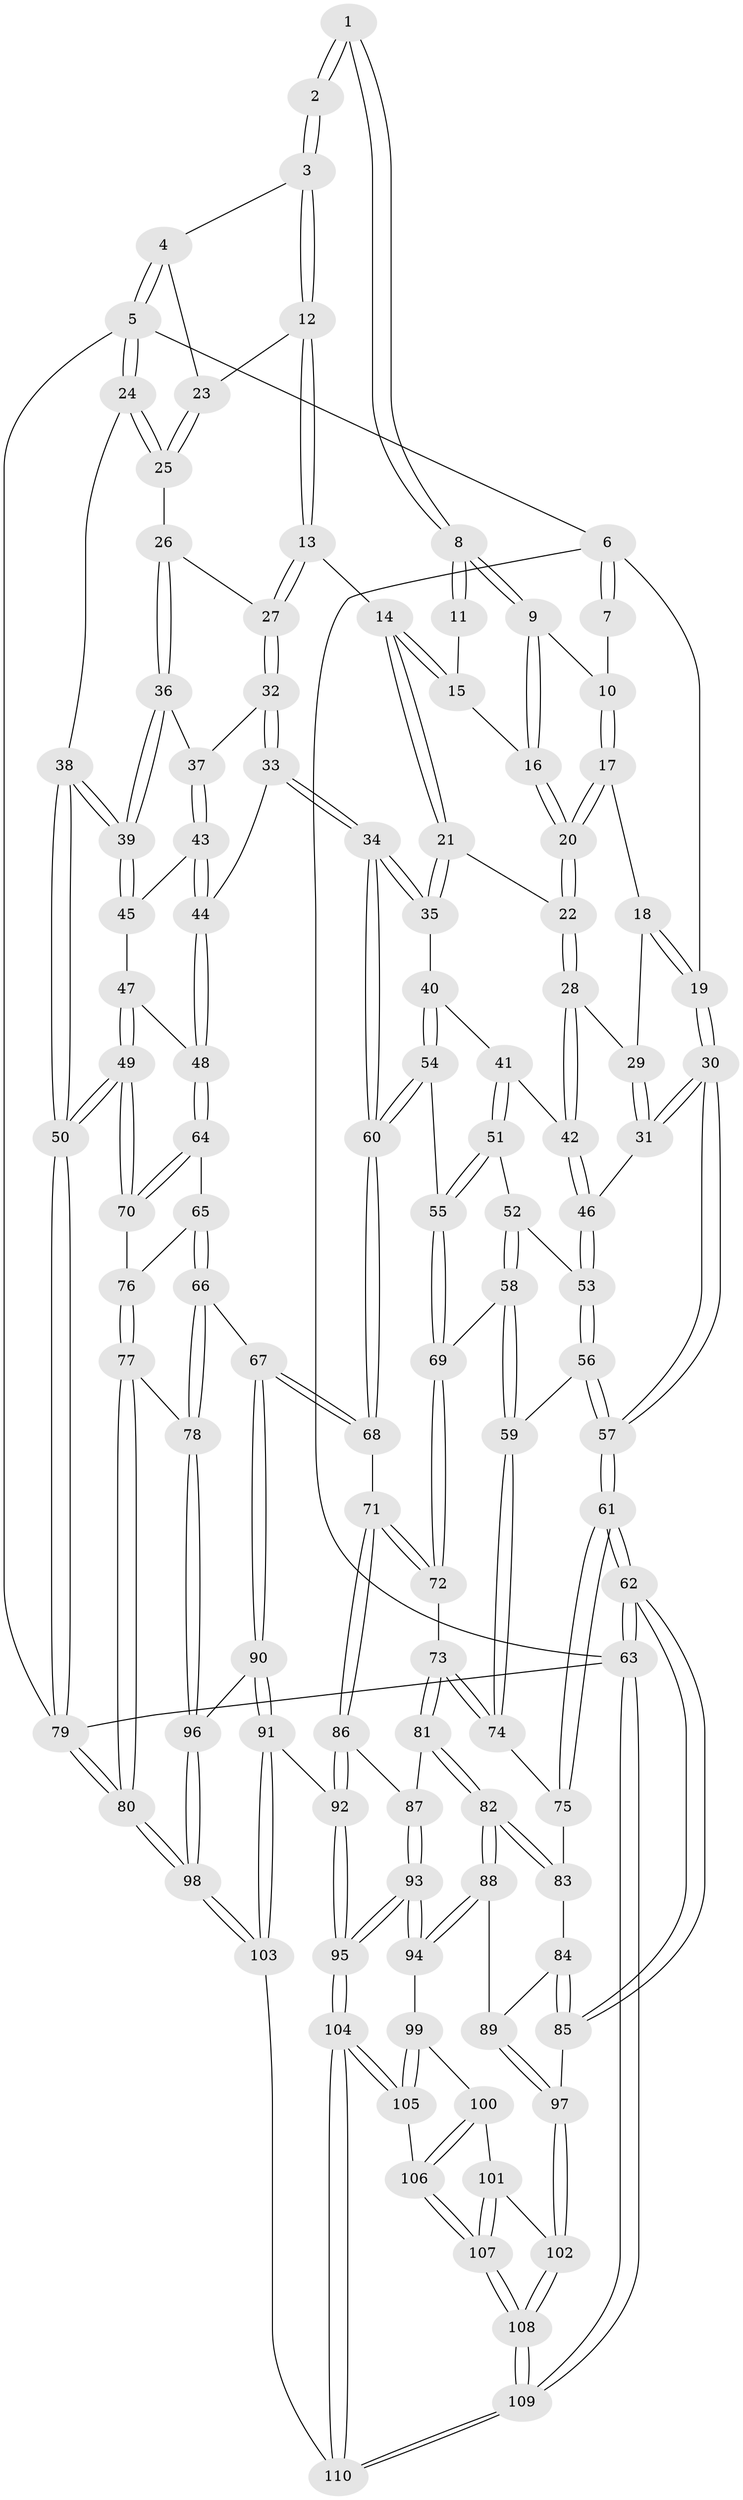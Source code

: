 // Generated by graph-tools (version 1.1) at 2025/17/03/09/25 04:17:05]
// undirected, 110 vertices, 272 edges
graph export_dot {
graph [start="1"]
  node [color=gray90,style=filled];
  1 [pos="+0.39237680027935556+0"];
  2 [pos="+0.862885155702868+0"];
  3 [pos="+0.9669073094062396+0"];
  4 [pos="+1+0"];
  5 [pos="+1+0"];
  6 [pos="+0+0"];
  7 [pos="+0.33280654444033486+0"];
  8 [pos="+0.5230658841648305+0.07628455178339767"];
  9 [pos="+0.5226045273713598+0.07850456720205844"];
  10 [pos="+0.3541308711101961+0.06827782947870088"];
  11 [pos="+0.6628658583245622+0.016876016013590633"];
  12 [pos="+0.7680325095103807+0.15924032731967963"];
  13 [pos="+0.7390477817800939+0.2055204229318335"];
  14 [pos="+0.6618322910621879+0.1879881958663132"];
  15 [pos="+0.6593151999647102+0.08242203396236136"];
  16 [pos="+0.5193097153050473+0.1256198520996018"];
  17 [pos="+0.35174466576902685+0.12485683952723936"];
  18 [pos="+0.3171404953303259+0.16252560373352803"];
  19 [pos="+0+0"];
  20 [pos="+0.5135776706109463+0.17185801499144224"];
  21 [pos="+0.5614761683756982+0.22582663070037412"];
  22 [pos="+0.5256834823503225+0.19495586077183305"];
  23 [pos="+0.9025255431864491+0.17230817890544747"];
  24 [pos="+1+0.3738992260658903"];
  25 [pos="+0.8975367606186322+0.2135230326823895"];
  26 [pos="+0.8457009251453644+0.2501010530516932"];
  27 [pos="+0.7451897075902003+0.2151376015067974"];
  28 [pos="+0.33144232364043397+0.29673341044596485"];
  29 [pos="+0.306670366415878+0.1956242474652703"];
  30 [pos="+0+0.14379740049972664"];
  31 [pos="+0+0.21603173807921783"];
  32 [pos="+0.7350201935374432+0.3133508063695408"];
  33 [pos="+0.6517947027969154+0.4057153063538365"];
  34 [pos="+0.574274112467765+0.3978836965026474"];
  35 [pos="+0.5590107305031576+0.3785514602892327"];
  36 [pos="+0.8651878125141547+0.33205972844560905"];
  37 [pos="+0.8023824766485639+0.3468787318786827"];
  38 [pos="+1+0.47088863897934"];
  39 [pos="+0.9562878530606779+0.4049254588483611"];
  40 [pos="+0.4759349853468259+0.37757834816628305"];
  41 [pos="+0.33699623445849536+0.37129537818832975"];
  42 [pos="+0.3227794477870219+0.3558279509590414"];
  43 [pos="+0.781782754157929+0.4197151419551884"];
  44 [pos="+0.7075037721343183+0.4481794273565559"];
  45 [pos="+0.8120301213347758+0.4270760963534827"];
  46 [pos="+0.14193436425240813+0.3711261521356062"];
  47 [pos="+0.8181528906421266+0.47541836340909693"];
  48 [pos="+0.7219481604097541+0.48577583100804833"];
  49 [pos="+0.9109852637903205+0.5749990931470396"];
  50 [pos="+1+0.5277718739468764"];
  51 [pos="+0.34048178736354284+0.46262638171502124"];
  52 [pos="+0.23200914995426108+0.4854689811069579"];
  53 [pos="+0.14301531269339707+0.3868583368785749"];
  54 [pos="+0.4208758527558305+0.5260482669230991"];
  55 [pos="+0.34460304852654894+0.4947731698365714"];
  56 [pos="+0.13508351368984092+0.562244450917491"];
  57 [pos="+0+0.4480098795719129"];
  58 [pos="+0.23915222228793515+0.5511747206103623"];
  59 [pos="+0.1389549454255484+0.5713893320137695"];
  60 [pos="+0.5261150722092061+0.5757344094575598"];
  61 [pos="+0+0.658198951435436"];
  62 [pos="+0+0.8086930509624545"];
  63 [pos="+0+1"];
  64 [pos="+0.7261705846507629+0.5038426524350905"];
  65 [pos="+0.6886962783495255+0.6004513512199045"];
  66 [pos="+0.6375557615779803+0.6695607885844406"];
  67 [pos="+0.6335359104403989+0.669427280576545"];
  68 [pos="+0.530813106758927+0.5969329295270074"];
  69 [pos="+0.3092516193448388+0.5525919773249067"];
  70 [pos="+0.9020780929642713+0.578500924677753"];
  71 [pos="+0.41185937272560913+0.6828368869922157"];
  72 [pos="+0.32766573727858755+0.6450371908073742"];
  73 [pos="+0.2547520517041659+0.6915778058519263"];
  74 [pos="+0.13793767644533922+0.577655796688295"];
  75 [pos="+0.09798342297847298+0.6327136340337458"];
  76 [pos="+0.8984497180284189+0.5816612492039778"];
  77 [pos="+0.7610851478232863+0.7516801463286139"];
  78 [pos="+0.7605615986202295+0.7514941455461308"];
  79 [pos="+1+1"];
  80 [pos="+1+1"];
  81 [pos="+0.24339326260891667+0.7231925597193357"];
  82 [pos="+0.23283060961227572+0.7334882807738746"];
  83 [pos="+0.10128562404469237+0.6587293070855309"];
  84 [pos="+0.09666715939293685+0.7182049996575193"];
  85 [pos="+0+0.811473525524599"];
  86 [pos="+0.41221460895101814+0.706876498367911"];
  87 [pos="+0.31182506827395673+0.7710790735485406"];
  88 [pos="+0.18495872352329676+0.8035806748505284"];
  89 [pos="+0.1617590659901974+0.791878991095445"];
  90 [pos="+0.5368282446753919+0.8316471081749219"];
  91 [pos="+0.5068065882936269+0.8511928861360567"];
  92 [pos="+0.45103805506018424+0.8473306137088419"];
  93 [pos="+0.3427090044218844+0.8838105585136984"];
  94 [pos="+0.1871674666199776+0.8129007010844991"];
  95 [pos="+0.3676950637011098+0.9070415501018572"];
  96 [pos="+0.6371511525848336+0.8625625746027765"];
  97 [pos="+0+0.8306441609784027"];
  98 [pos="+0.8638365923921657+1"];
  99 [pos="+0.16523456141065185+0.8657444632821175"];
  100 [pos="+0.15317394421892339+0.8825528325962569"];
  101 [pos="+0.1521656790856715+0.8834755388515522"];
  102 [pos="+0.10813983812439591+0.9125668360622091"];
  103 [pos="+0.7060827206005265+1"];
  104 [pos="+0.35660539117959505+0.9467884715330216"];
  105 [pos="+0.2670906410436461+0.9439243972047912"];
  106 [pos="+0.22270284646142524+0.9568424997778133"];
  107 [pos="+0.19513188996130887+0.9834419604878037"];
  108 [pos="+0.02508463297139311+1"];
  109 [pos="+0+1"];
  110 [pos="+0.37977051102546383+1"];
  1 -- 2;
  1 -- 2;
  1 -- 8;
  1 -- 8;
  2 -- 3;
  2 -- 3;
  3 -- 4;
  3 -- 12;
  3 -- 12;
  4 -- 5;
  4 -- 5;
  4 -- 23;
  5 -- 6;
  5 -- 24;
  5 -- 24;
  5 -- 79;
  6 -- 7;
  6 -- 7;
  6 -- 19;
  6 -- 63;
  7 -- 10;
  8 -- 9;
  8 -- 9;
  8 -- 11;
  8 -- 11;
  9 -- 10;
  9 -- 16;
  9 -- 16;
  10 -- 17;
  10 -- 17;
  11 -- 15;
  12 -- 13;
  12 -- 13;
  12 -- 23;
  13 -- 14;
  13 -- 27;
  13 -- 27;
  14 -- 15;
  14 -- 15;
  14 -- 21;
  14 -- 21;
  15 -- 16;
  16 -- 20;
  16 -- 20;
  17 -- 18;
  17 -- 20;
  17 -- 20;
  18 -- 19;
  18 -- 19;
  18 -- 29;
  19 -- 30;
  19 -- 30;
  20 -- 22;
  20 -- 22;
  21 -- 22;
  21 -- 35;
  21 -- 35;
  22 -- 28;
  22 -- 28;
  23 -- 25;
  23 -- 25;
  24 -- 25;
  24 -- 25;
  24 -- 38;
  25 -- 26;
  26 -- 27;
  26 -- 36;
  26 -- 36;
  27 -- 32;
  27 -- 32;
  28 -- 29;
  28 -- 42;
  28 -- 42;
  29 -- 31;
  29 -- 31;
  30 -- 31;
  30 -- 31;
  30 -- 57;
  30 -- 57;
  31 -- 46;
  32 -- 33;
  32 -- 33;
  32 -- 37;
  33 -- 34;
  33 -- 34;
  33 -- 44;
  34 -- 35;
  34 -- 35;
  34 -- 60;
  34 -- 60;
  35 -- 40;
  36 -- 37;
  36 -- 39;
  36 -- 39;
  37 -- 43;
  37 -- 43;
  38 -- 39;
  38 -- 39;
  38 -- 50;
  38 -- 50;
  39 -- 45;
  39 -- 45;
  40 -- 41;
  40 -- 54;
  40 -- 54;
  41 -- 42;
  41 -- 51;
  41 -- 51;
  42 -- 46;
  42 -- 46;
  43 -- 44;
  43 -- 44;
  43 -- 45;
  44 -- 48;
  44 -- 48;
  45 -- 47;
  46 -- 53;
  46 -- 53;
  47 -- 48;
  47 -- 49;
  47 -- 49;
  48 -- 64;
  48 -- 64;
  49 -- 50;
  49 -- 50;
  49 -- 70;
  49 -- 70;
  50 -- 79;
  50 -- 79;
  51 -- 52;
  51 -- 55;
  51 -- 55;
  52 -- 53;
  52 -- 58;
  52 -- 58;
  53 -- 56;
  53 -- 56;
  54 -- 55;
  54 -- 60;
  54 -- 60;
  55 -- 69;
  55 -- 69;
  56 -- 57;
  56 -- 57;
  56 -- 59;
  57 -- 61;
  57 -- 61;
  58 -- 59;
  58 -- 59;
  58 -- 69;
  59 -- 74;
  59 -- 74;
  60 -- 68;
  60 -- 68;
  61 -- 62;
  61 -- 62;
  61 -- 75;
  61 -- 75;
  62 -- 63;
  62 -- 63;
  62 -- 85;
  62 -- 85;
  63 -- 109;
  63 -- 109;
  63 -- 79;
  64 -- 65;
  64 -- 70;
  64 -- 70;
  65 -- 66;
  65 -- 66;
  65 -- 76;
  66 -- 67;
  66 -- 78;
  66 -- 78;
  67 -- 68;
  67 -- 68;
  67 -- 90;
  67 -- 90;
  68 -- 71;
  69 -- 72;
  69 -- 72;
  70 -- 76;
  71 -- 72;
  71 -- 72;
  71 -- 86;
  71 -- 86;
  72 -- 73;
  73 -- 74;
  73 -- 74;
  73 -- 81;
  73 -- 81;
  74 -- 75;
  75 -- 83;
  76 -- 77;
  76 -- 77;
  77 -- 78;
  77 -- 80;
  77 -- 80;
  78 -- 96;
  78 -- 96;
  79 -- 80;
  79 -- 80;
  80 -- 98;
  80 -- 98;
  81 -- 82;
  81 -- 82;
  81 -- 87;
  82 -- 83;
  82 -- 83;
  82 -- 88;
  82 -- 88;
  83 -- 84;
  84 -- 85;
  84 -- 85;
  84 -- 89;
  85 -- 97;
  86 -- 87;
  86 -- 92;
  86 -- 92;
  87 -- 93;
  87 -- 93;
  88 -- 89;
  88 -- 94;
  88 -- 94;
  89 -- 97;
  89 -- 97;
  90 -- 91;
  90 -- 91;
  90 -- 96;
  91 -- 92;
  91 -- 103;
  91 -- 103;
  92 -- 95;
  92 -- 95;
  93 -- 94;
  93 -- 94;
  93 -- 95;
  93 -- 95;
  94 -- 99;
  95 -- 104;
  95 -- 104;
  96 -- 98;
  96 -- 98;
  97 -- 102;
  97 -- 102;
  98 -- 103;
  98 -- 103;
  99 -- 100;
  99 -- 105;
  99 -- 105;
  100 -- 101;
  100 -- 106;
  100 -- 106;
  101 -- 102;
  101 -- 107;
  101 -- 107;
  102 -- 108;
  102 -- 108;
  103 -- 110;
  104 -- 105;
  104 -- 105;
  104 -- 110;
  104 -- 110;
  105 -- 106;
  106 -- 107;
  106 -- 107;
  107 -- 108;
  107 -- 108;
  108 -- 109;
  108 -- 109;
  109 -- 110;
  109 -- 110;
}
